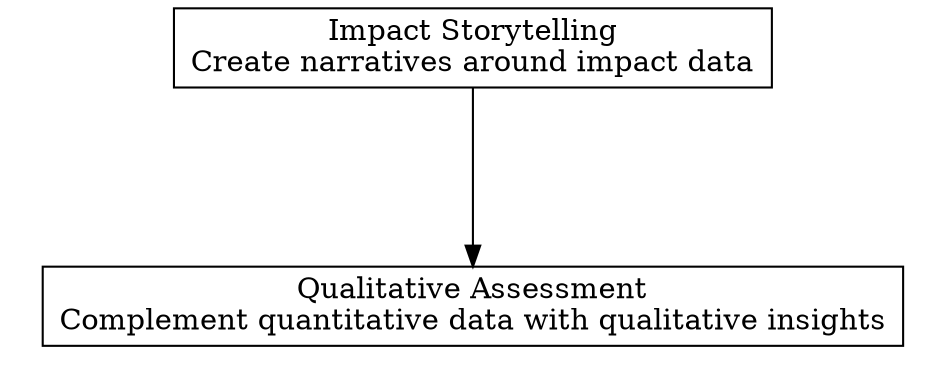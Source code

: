 digraph "" {
	graph [nodesep=0.6,
		rankdir=TB,
		ranksep=1.2
	];
	node [label="\N",
		shape=box
	];
	subgraph cluster_descendants {
		graph [rank=min,
			style=invis
		];
		"Qualitative Assessment"	[label="Qualitative Assessment\nComplement quantitative data with qualitative insights"];
	}
	"Impact Storytelling"	[label="Impact Storytelling\nCreate narratives around impact data"];
	"Impact Storytelling" -> "Qualitative Assessment";
}
